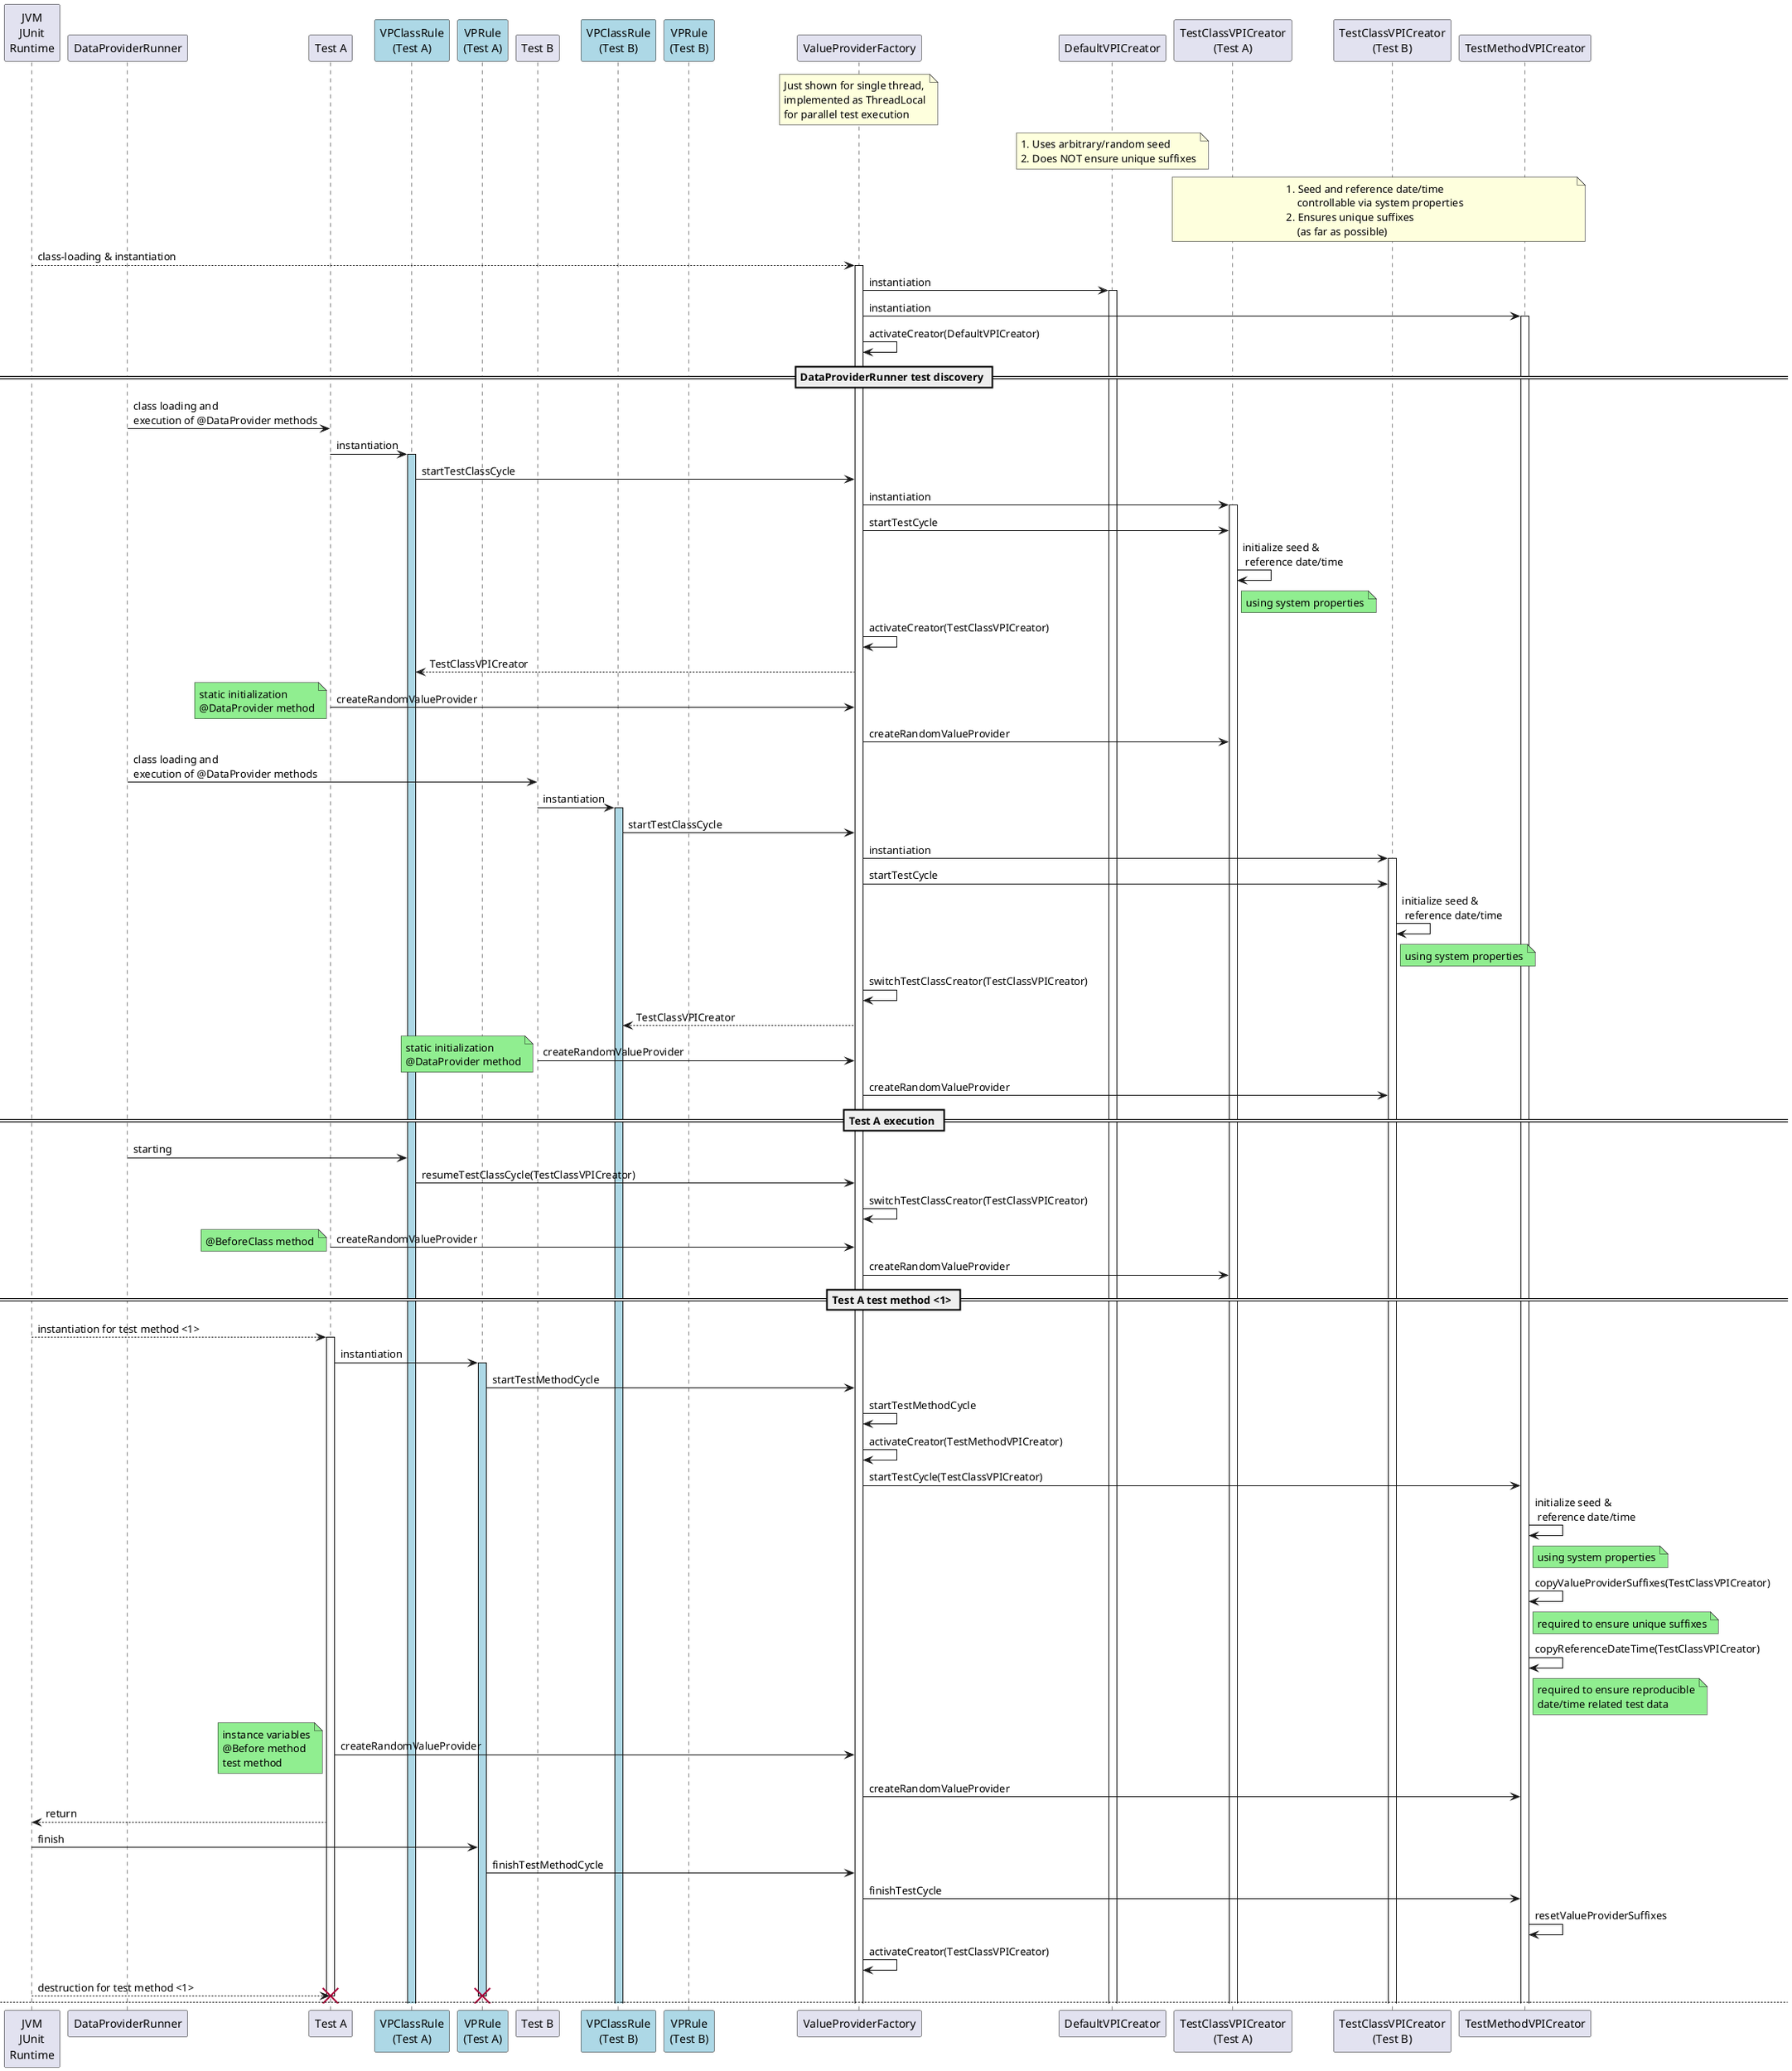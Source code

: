 @startuml
participant "JVM\nJUnit\nRuntime" as JVM
participant "DataProviderRunner" as DPR
participant "Test A" as T_A
participant "VPClassRule\n(Test A)" as VPF_CR_A #lightblue
participant "VPRule\n(Test A)" as VPF_MR_A #lightblue
participant "Test B" as T_B
participant "VPClassRule\n(Test B)" as VPF_CR_B #lightblue
participant "VPRule\n(Test B)" as VPF_MR_B #lightblue
participant "ValueProviderFactory" as VPF
note over VPF: Just shown for single thread,\nimplemented as ThreadLocal\nfor parallel test execution
participant "DefaultVPICreator" as D_VPC
note over D_VPC: 1. Uses arbitrary/random seed\n2. Does NOT ensure unique suffixes
participant "TestClassVPICreator\n(Test A)" as C_VPC_A
participant "TestClassVPICreator\n(Test B)" as C_VPC_B
participant "TestMethodVPICreator" as M_VPC
note over C_VPC_A, M_VPC: 1. Seed and reference date/time\n    controllable via system properties\n2. Ensures unique suffixes\n    (as far as possible)

JVM --> VPF : class-loading & instantiation
activate VPF
VPF -> D_VPC : instantiation
activate D_VPC
VPF -> M_VPC : instantiation
activate M_VPC
VPF -> VPF : activateCreator(DefaultVPICreator)

== DataProviderRunner test discovery ==
DPR -> T_A : class loading and\nexecution of @DataProvider methods
T_A -> VPF_CR_A : instantiation
activate VPF_CR_A #lightblue
VPF_CR_A -> VPF : startTestClassCycle
VPF -> C_VPC_A : instantiation
activate C_VPC_A
VPF -> C_VPC_A : startTestCycle
C_VPC_A -> C_VPC_A : initialize seed &\n reference date/time
note right of C_VPC_A #lightgreen: using system properties
VPF -> VPF : activateCreator(TestClassVPICreator)
VPF --> VPF_CR_A : TestClassVPICreator
T_A -> VPF : createRandomValueProvider
note left #lightgreen: static initialization\n@DataProvider method
VPF -> C_VPC_A : createRandomValueProvider

DPR -> T_B : class loading and\nexecution of @DataProvider methods
T_B -> VPF_CR_B : instantiation
activate VPF_CR_B #lightblue
VPF_CR_B -> VPF : startTestClassCycle
VPF -> C_VPC_B : instantiation
activate C_VPC_B
VPF -> C_VPC_B : startTestCycle
C_VPC_B -> C_VPC_B : initialize seed &\n reference date/time
note right of C_VPC_B #lightgreen: using system properties
VPF -> VPF : switchTestClassCreator(TestClassVPICreator)
VPF --> VPF_CR_B : TestClassVPICreator
T_B -> VPF : createRandomValueProvider
note left #lightgreen: static initialization\n@DataProvider method
VPF -> C_VPC_B : createRandomValueProvider

== Test A execution ==
DPR -> VPF_CR_A : starting
VPF_CR_A -> VPF : resumeTestClassCycle(TestClassVPICreator)
VPF -> VPF : switchTestClassCreator(TestClassVPICreator)
T_A -> VPF : createRandomValueProvider
note left #lightgreen: @BeforeClass method
VPF -> C_VPC_A : createRandomValueProvider

== Test A test method <1> ==
JVM --> T_A : instantiation for test method <1>
activate T_A
T_A -> VPF_MR_A : instantiation
activate VPF_MR_A #lightblue
VPF_MR_A -> VPF : startTestMethodCycle
VPF -> VPF : startTestMethodCycle
VPF -> VPF : activateCreator(TestMethodVPICreator)
VPF -> M_VPC : startTestCycle(TestClassVPICreator)
M_VPC -> M_VPC : initialize seed &\n reference date/time
note right of M_VPC #lightgreen: using system properties
M_VPC -> M_VPC : copyValueProviderSuffixes(TestClassVPICreator)
note right of M_VPC #lightgreen: required to ensure unique suffixes
M_VPC -> M_VPC : copyReferenceDateTime(TestClassVPICreator)
note right of M_VPC #lightgreen: required to ensure reproducible\ndate/time related test data

T_A -> VPF : createRandomValueProvider
note left #lightgreen: instance variables\n@Before method\ntest method
VPF -> M_VPC : createRandomValueProvider

T_A --> JVM : return
JVM -> VPF_MR_A : finish
VPF_MR_A -> VPF : finishTestMethodCycle
VPF -> M_VPC : finishTestCycle
M_VPC -> M_VPC : resetValueProviderSuffixes
VPF -> VPF : activateCreator(TestClassVPICreator)

JVM --> T_A : destruction for test method <1>
destroy VPF_MR_A
destroy T_A
newpage

== Test A test method <2> ==
JVM --> T_A : instantiation for test method <2>
activate T_A
T_A -> VPF_MR_A : instantiation
activate VPF_MR_A #lightblue
VPF_MR_A -> VPF : startTestMethodCycle
VPF -> VPF : startTestMethodCycle
VPF -> VPF : activateCreator(TestMethodVPICreator)
VPF -> M_VPC : startTestCycle(TestClassVPICreator)
M_VPC -> M_VPC : initialize seed &\n reference date/time
note right of M_VPC #lightgreen: using system properties
M_VPC -> M_VPC : copyValueProviderSuffixes(TestClassVPICreator)
note right of M_VPC #lightgreen: required to ensure unique suffixes
M_VPC -> M_VPC : copyReferenceDateTime(TestClassVPICreator)
note right of M_VPC #lightgreen: required to ensure reproducible\ndate/time related test data

T_A -> VPF : createRandomValueProvider
note left #lightgreen: instance variables\n@Before method\ntest method
VPF -> M_VPC : createRandomValueProvider

T_A --> JVM : return
JVM -> VPF_MR_A : finish
VPF_MR_A -> VPF : finishTestMethodCycle
VPF -> M_VPC : finishTestCycle
M_VPC -> M_VPC : resetValueProviderSuffixes
VPF -> VPF : activateCreator(TestClassVPICreator)

JVM --> T_A : destruction for test method <1>
destroy VPF_MR_A
destroy T_A
JVM -> VPF_CR_A : finished
VPF_CR_A -> VPF : finishTestClassCycle
VPF -> C_VPC_A : finishTestCycle
C_VPC_A -> C_VPC_A : resetValueProviderSuffixes
VPF -> VPF : delete TestClassVPICreator
destroy C_VPC_A
VPF -> VPF : activateCreator(DefaultVPICreator)
JVM --> VPF_CR_A
destroy VPF_CR_A
newpage

== Test B execution ==
DPR -> VPF_CR_B : starting
VPF_CR_B -> VPF : resumeTestClassCycle(TestClassVPICreator)
VPF -> VPF : activateTestClassCreator(TestClassVPICreator)
T_B -> VPF : createRandomValueProvider
note left #lightgreen: @BeforeClass method
VPF -> C_VPC_B : createRandomValueProvider

== Test B test method <1> ==
JVM --> T_B : instantiation for test method <1>
activate T_B
T_B -> VPF_MR_B : instantiation
activate VPF_MR_B #lightblue
VPF_MR_B -> VPF : startTestMethodCycle
VPF -> VPF : startTestMethodCycle
VPF -> VPF : activateCreator(TestMethodVPICreator)
VPF -> M_VPC : startTestCycle(TestClassVPICreator)
M_VPC -> M_VPC : initialize seed &\n reference date/time
note right of M_VPC #lightgreen: using system properties
M_VPC -> M_VPC : copyValueProviderSuffixes(TestClassVPICreator)
note right of M_VPC #lightgreen: required to ensure unique suffixes
M_VPC -> M_VPC : copyReferenceDateTime(TestClassVPICreator)
note right of M_VPC #lightgreen: required to ensure reproducible\ndate/time related test data

T_B -> VPF : createRandomValueProvider
note left #lightgreen: instance variables\n@Before method\ntest method
VPF -> M_VPC : createRandomValueProvider

T_B --> JVM : return
JVM -> VPF_MR_B : finish
VPF_MR_B -> VPF : finishTestMethodCycle
VPF -> M_VPC : finishTestCycle
M_VPC -> M_VPC : resetValueProviderSuffixes
VPF -> VPF : activateCreator(TestClassVPICreator)

JVM --> T_B : destruction for test method <1>
destroy VPF_MR_B
destroy T_B

... continued as shown above for Test A ...

@enduml